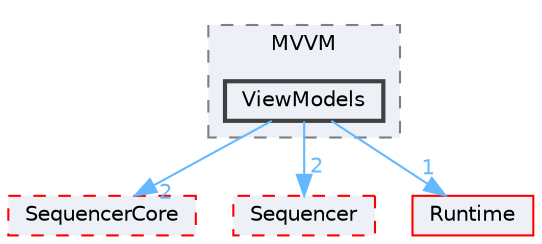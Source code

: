 digraph "ViewModels"
{
 // INTERACTIVE_SVG=YES
 // LATEX_PDF_SIZE
  bgcolor="transparent";
  edge [fontname=Helvetica,fontsize=10,labelfontname=Helvetica,labelfontsize=10];
  node [fontname=Helvetica,fontsize=10,shape=box,height=0.2,width=0.4];
  compound=true
  subgraph clusterdir_e976cbb2200fcdf939d57368bd88ab8d {
    graph [ bgcolor="#edf0f7", pencolor="grey50", label="MVVM", fontname=Helvetica,fontsize=10 style="filled,dashed", URL="dir_e976cbb2200fcdf939d57368bd88ab8d.html",tooltip=""]
  dir_775878bebe59199ba640ccce8bfeabab [label="ViewModels", fillcolor="#edf0f7", color="grey25", style="filled,bold", URL="dir_775878bebe59199ba640ccce8bfeabab.html",tooltip=""];
  }
  dir_686cc12b416cf73f5edcbcb3f53c90c9 [label="SequencerCore", fillcolor="#edf0f7", color="red", style="filled,dashed", URL="dir_686cc12b416cf73f5edcbcb3f53c90c9.html",tooltip=""];
  dir_ffaaa7186d986781bd19cdbd716255b4 [label="Sequencer", fillcolor="#edf0f7", color="red", style="filled,dashed", URL="dir_ffaaa7186d986781bd19cdbd716255b4.html",tooltip=""];
  dir_7536b172fbd480bfd146a1b1acd6856b [label="Runtime", fillcolor="#edf0f7", color="red", style="filled", URL="dir_7536b172fbd480bfd146a1b1acd6856b.html",tooltip=""];
  dir_775878bebe59199ba640ccce8bfeabab->dir_686cc12b416cf73f5edcbcb3f53c90c9 [headlabel="2", labeldistance=1.5 headhref="dir_001251_001015.html" href="dir_001251_001015.html" color="steelblue1" fontcolor="steelblue1"];
  dir_775878bebe59199ba640ccce8bfeabab->dir_7536b172fbd480bfd146a1b1acd6856b [headlabel="1", labeldistance=1.5 headhref="dir_001251_000984.html" href="dir_001251_000984.html" color="steelblue1" fontcolor="steelblue1"];
  dir_775878bebe59199ba640ccce8bfeabab->dir_ffaaa7186d986781bd19cdbd716255b4 [headlabel="2", labeldistance=1.5 headhref="dir_001251_001014.html" href="dir_001251_001014.html" color="steelblue1" fontcolor="steelblue1"];
}
